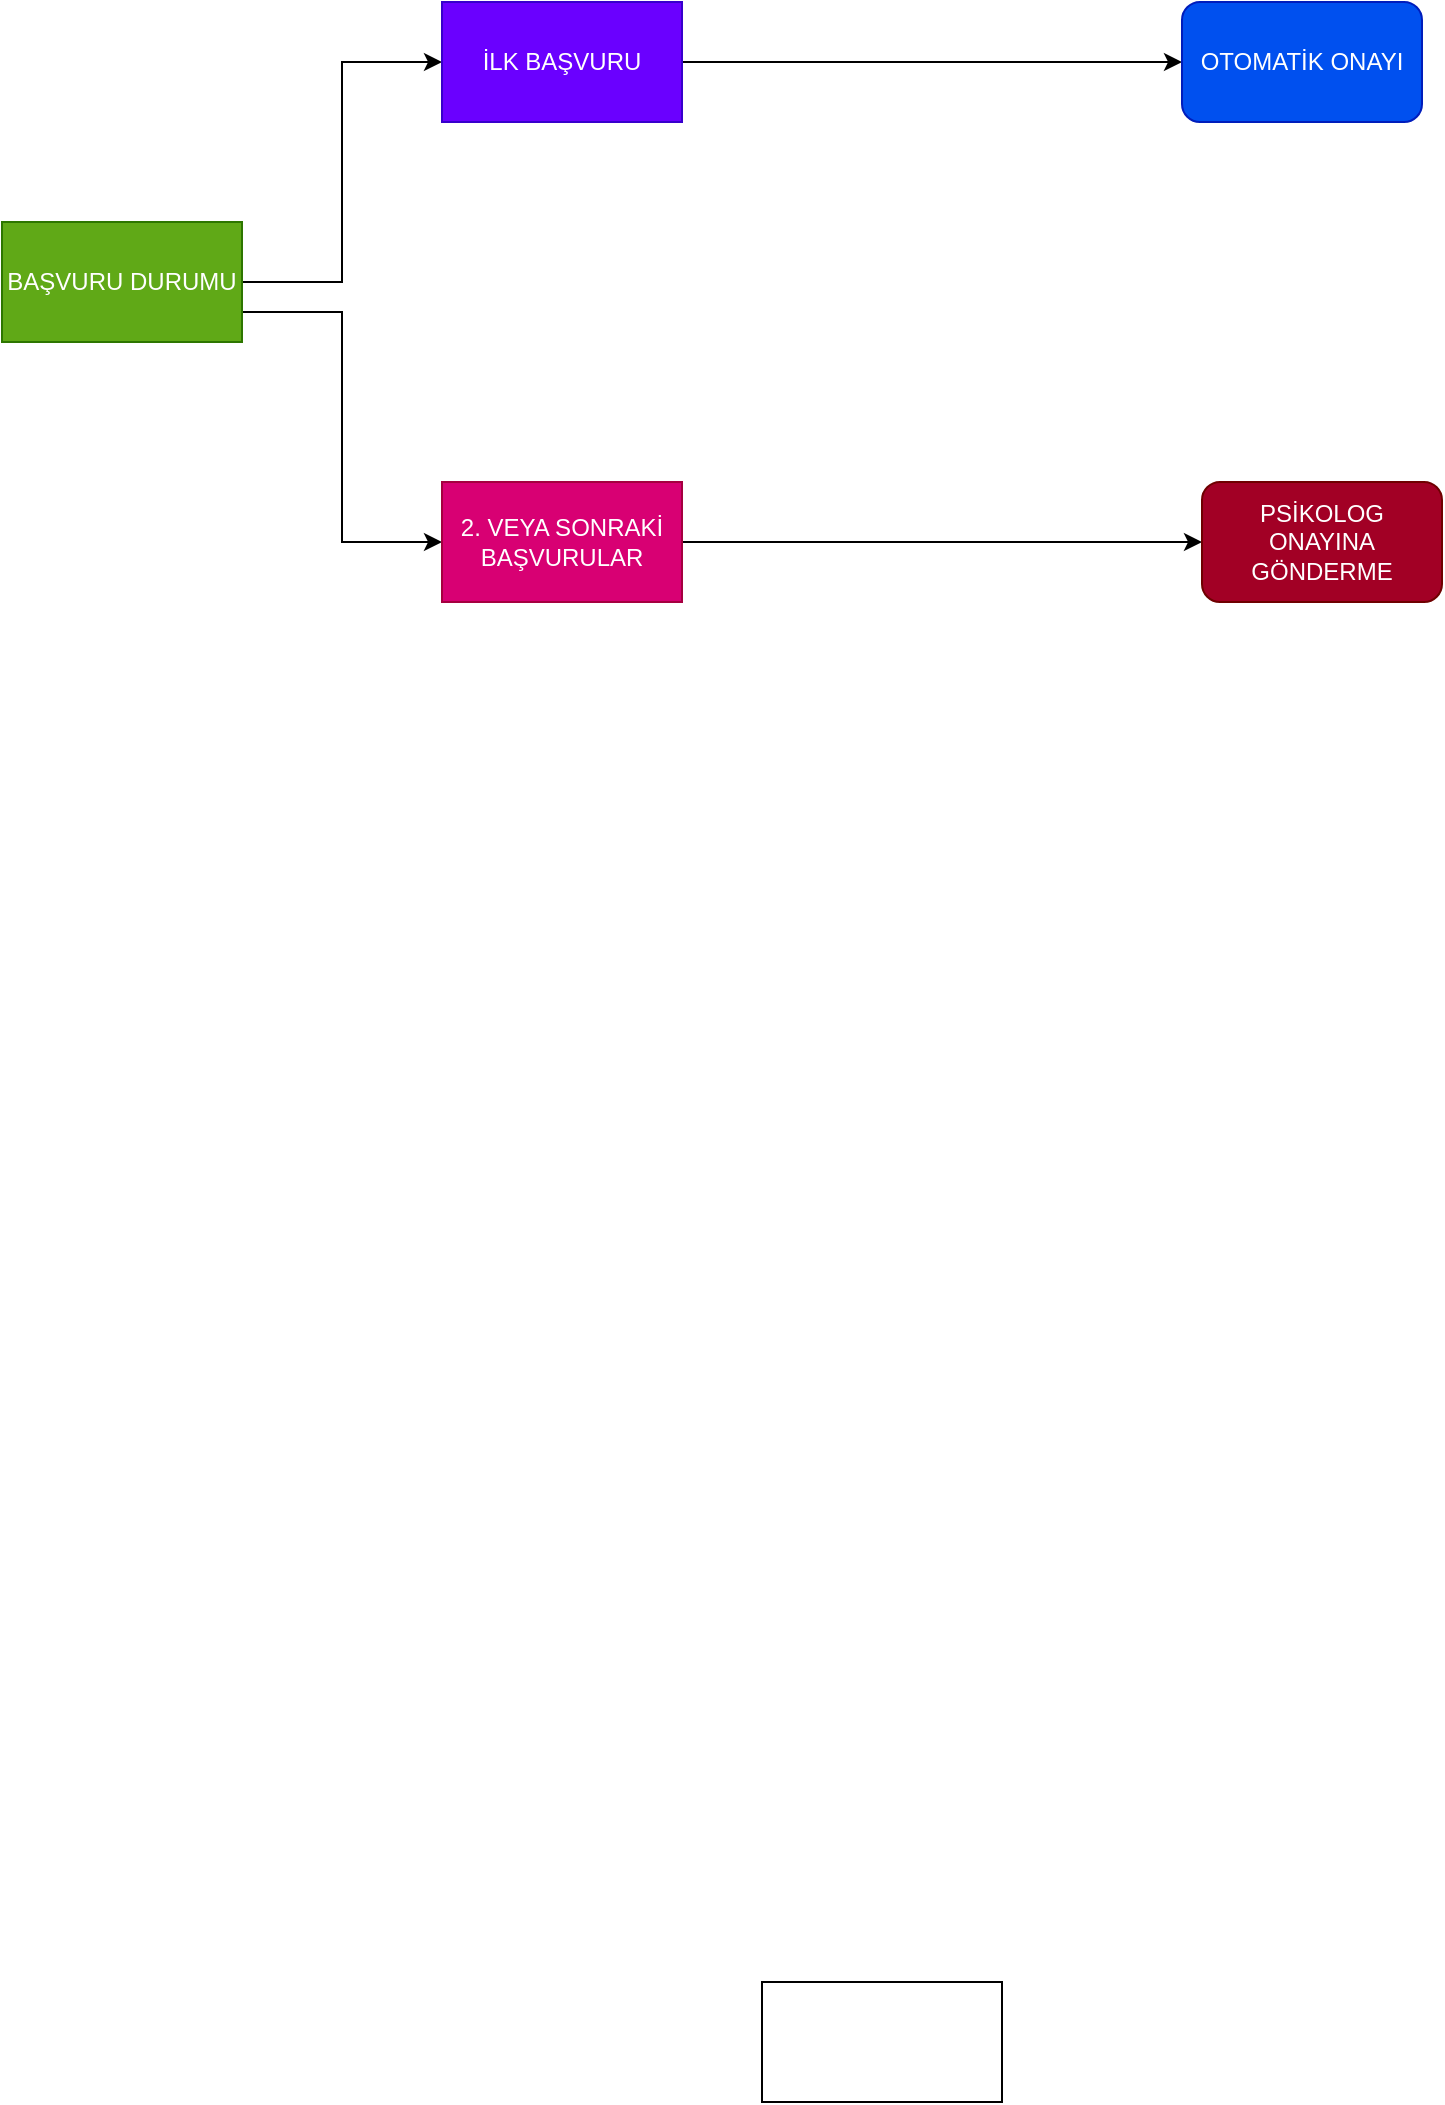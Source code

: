 <mxfile version="27.0.2">
  <diagram name="Sayfa -1" id="MSugK3JB3EtpLms7Q55_">
    <mxGraphModel dx="120" dy="1738" grid="1" gridSize="10" guides="1" tooltips="1" connect="1" arrows="1" fold="1" page="1" pageScale="1" pageWidth="827" pageHeight="1169" math="0" shadow="0">
      <root>
        <mxCell id="0" />
        <mxCell id="1" parent="0" />
        <mxCell id="DkaU_ReXVQGVYmcCWKqB-22" value="" style="whiteSpace=wrap;html=1;" vertex="1" parent="1">
          <mxGeometry x="1250" y="-60" width="120" height="60" as="geometry" />
        </mxCell>
        <mxCell id="DkaU_ReXVQGVYmcCWKqB-33" style="edgeStyle=orthogonalEdgeStyle;rounded=0;orthogonalLoop=1;jettySize=auto;html=1;exitX=1;exitY=0.5;exitDx=0;exitDy=0;entryX=0;entryY=0.5;entryDx=0;entryDy=0;" edge="1" parent="1" source="DkaU_ReXVQGVYmcCWKqB-23" target="DkaU_ReXVQGVYmcCWKqB-26">
          <mxGeometry relative="1" as="geometry" />
        </mxCell>
        <mxCell id="DkaU_ReXVQGVYmcCWKqB-34" style="edgeStyle=orthogonalEdgeStyle;rounded=0;orthogonalLoop=1;jettySize=auto;html=1;exitX=1;exitY=0.75;exitDx=0;exitDy=0;entryX=0;entryY=0.5;entryDx=0;entryDy=0;" edge="1" parent="1" source="DkaU_ReXVQGVYmcCWKqB-23" target="DkaU_ReXVQGVYmcCWKqB-28">
          <mxGeometry relative="1" as="geometry" />
        </mxCell>
        <mxCell id="DkaU_ReXVQGVYmcCWKqB-23" value="BAŞVURU DURUMU" style="rounded=0;whiteSpace=wrap;html=1;fillColor=#60a917;fontColor=#ffffff;strokeColor=#2D7600;" vertex="1" parent="1">
          <mxGeometry x="870" y="-940" width="120" height="60" as="geometry" />
        </mxCell>
        <mxCell id="DkaU_ReXVQGVYmcCWKqB-35" style="edgeStyle=orthogonalEdgeStyle;rounded=0;orthogonalLoop=1;jettySize=auto;html=1;exitX=1;exitY=0.5;exitDx=0;exitDy=0;entryX=0;entryY=0.5;entryDx=0;entryDy=0;" edge="1" parent="1" source="DkaU_ReXVQGVYmcCWKqB-26" target="DkaU_ReXVQGVYmcCWKqB-27">
          <mxGeometry relative="1" as="geometry" />
        </mxCell>
        <mxCell id="DkaU_ReXVQGVYmcCWKqB-26" value="İLK BAŞVURU" style="rounded=0;whiteSpace=wrap;html=1;fillColor=#6a00ff;fontColor=#ffffff;strokeColor=#3700CC;" vertex="1" parent="1">
          <mxGeometry x="1090" y="-1050" width="120" height="60" as="geometry" />
        </mxCell>
        <mxCell id="DkaU_ReXVQGVYmcCWKqB-27" value="OTOMATİK ONAYI" style="rounded=1;whiteSpace=wrap;html=1;fillColor=#0050ef;fontColor=#ffffff;strokeColor=#001DBC;" vertex="1" parent="1">
          <mxGeometry x="1460" y="-1050" width="120" height="60" as="geometry" />
        </mxCell>
        <mxCell id="DkaU_ReXVQGVYmcCWKqB-37" style="edgeStyle=orthogonalEdgeStyle;rounded=0;orthogonalLoop=1;jettySize=auto;html=1;exitX=1;exitY=0.5;exitDx=0;exitDy=0;" edge="1" parent="1" source="DkaU_ReXVQGVYmcCWKqB-28" target="DkaU_ReXVQGVYmcCWKqB-32">
          <mxGeometry relative="1" as="geometry" />
        </mxCell>
        <mxCell id="DkaU_ReXVQGVYmcCWKqB-28" value="2. VEYA SONRAKİ&lt;div&gt;BAŞVURULAR&lt;/div&gt;" style="rounded=0;whiteSpace=wrap;html=1;fillColor=#d80073;fontColor=#ffffff;strokeColor=#A50040;" vertex="1" parent="1">
          <mxGeometry x="1090" y="-810" width="120" height="60" as="geometry" />
        </mxCell>
        <mxCell id="DkaU_ReXVQGVYmcCWKqB-32" value="PSİKOLOG ONAYINA GÖNDERME" style="rounded=1;whiteSpace=wrap;html=1;fillColor=#a20025;fontColor=#ffffff;strokeColor=#6F0000;" vertex="1" parent="1">
          <mxGeometry x="1470" y="-810" width="120" height="60" as="geometry" />
        </mxCell>
      </root>
    </mxGraphModel>
  </diagram>
</mxfile>
